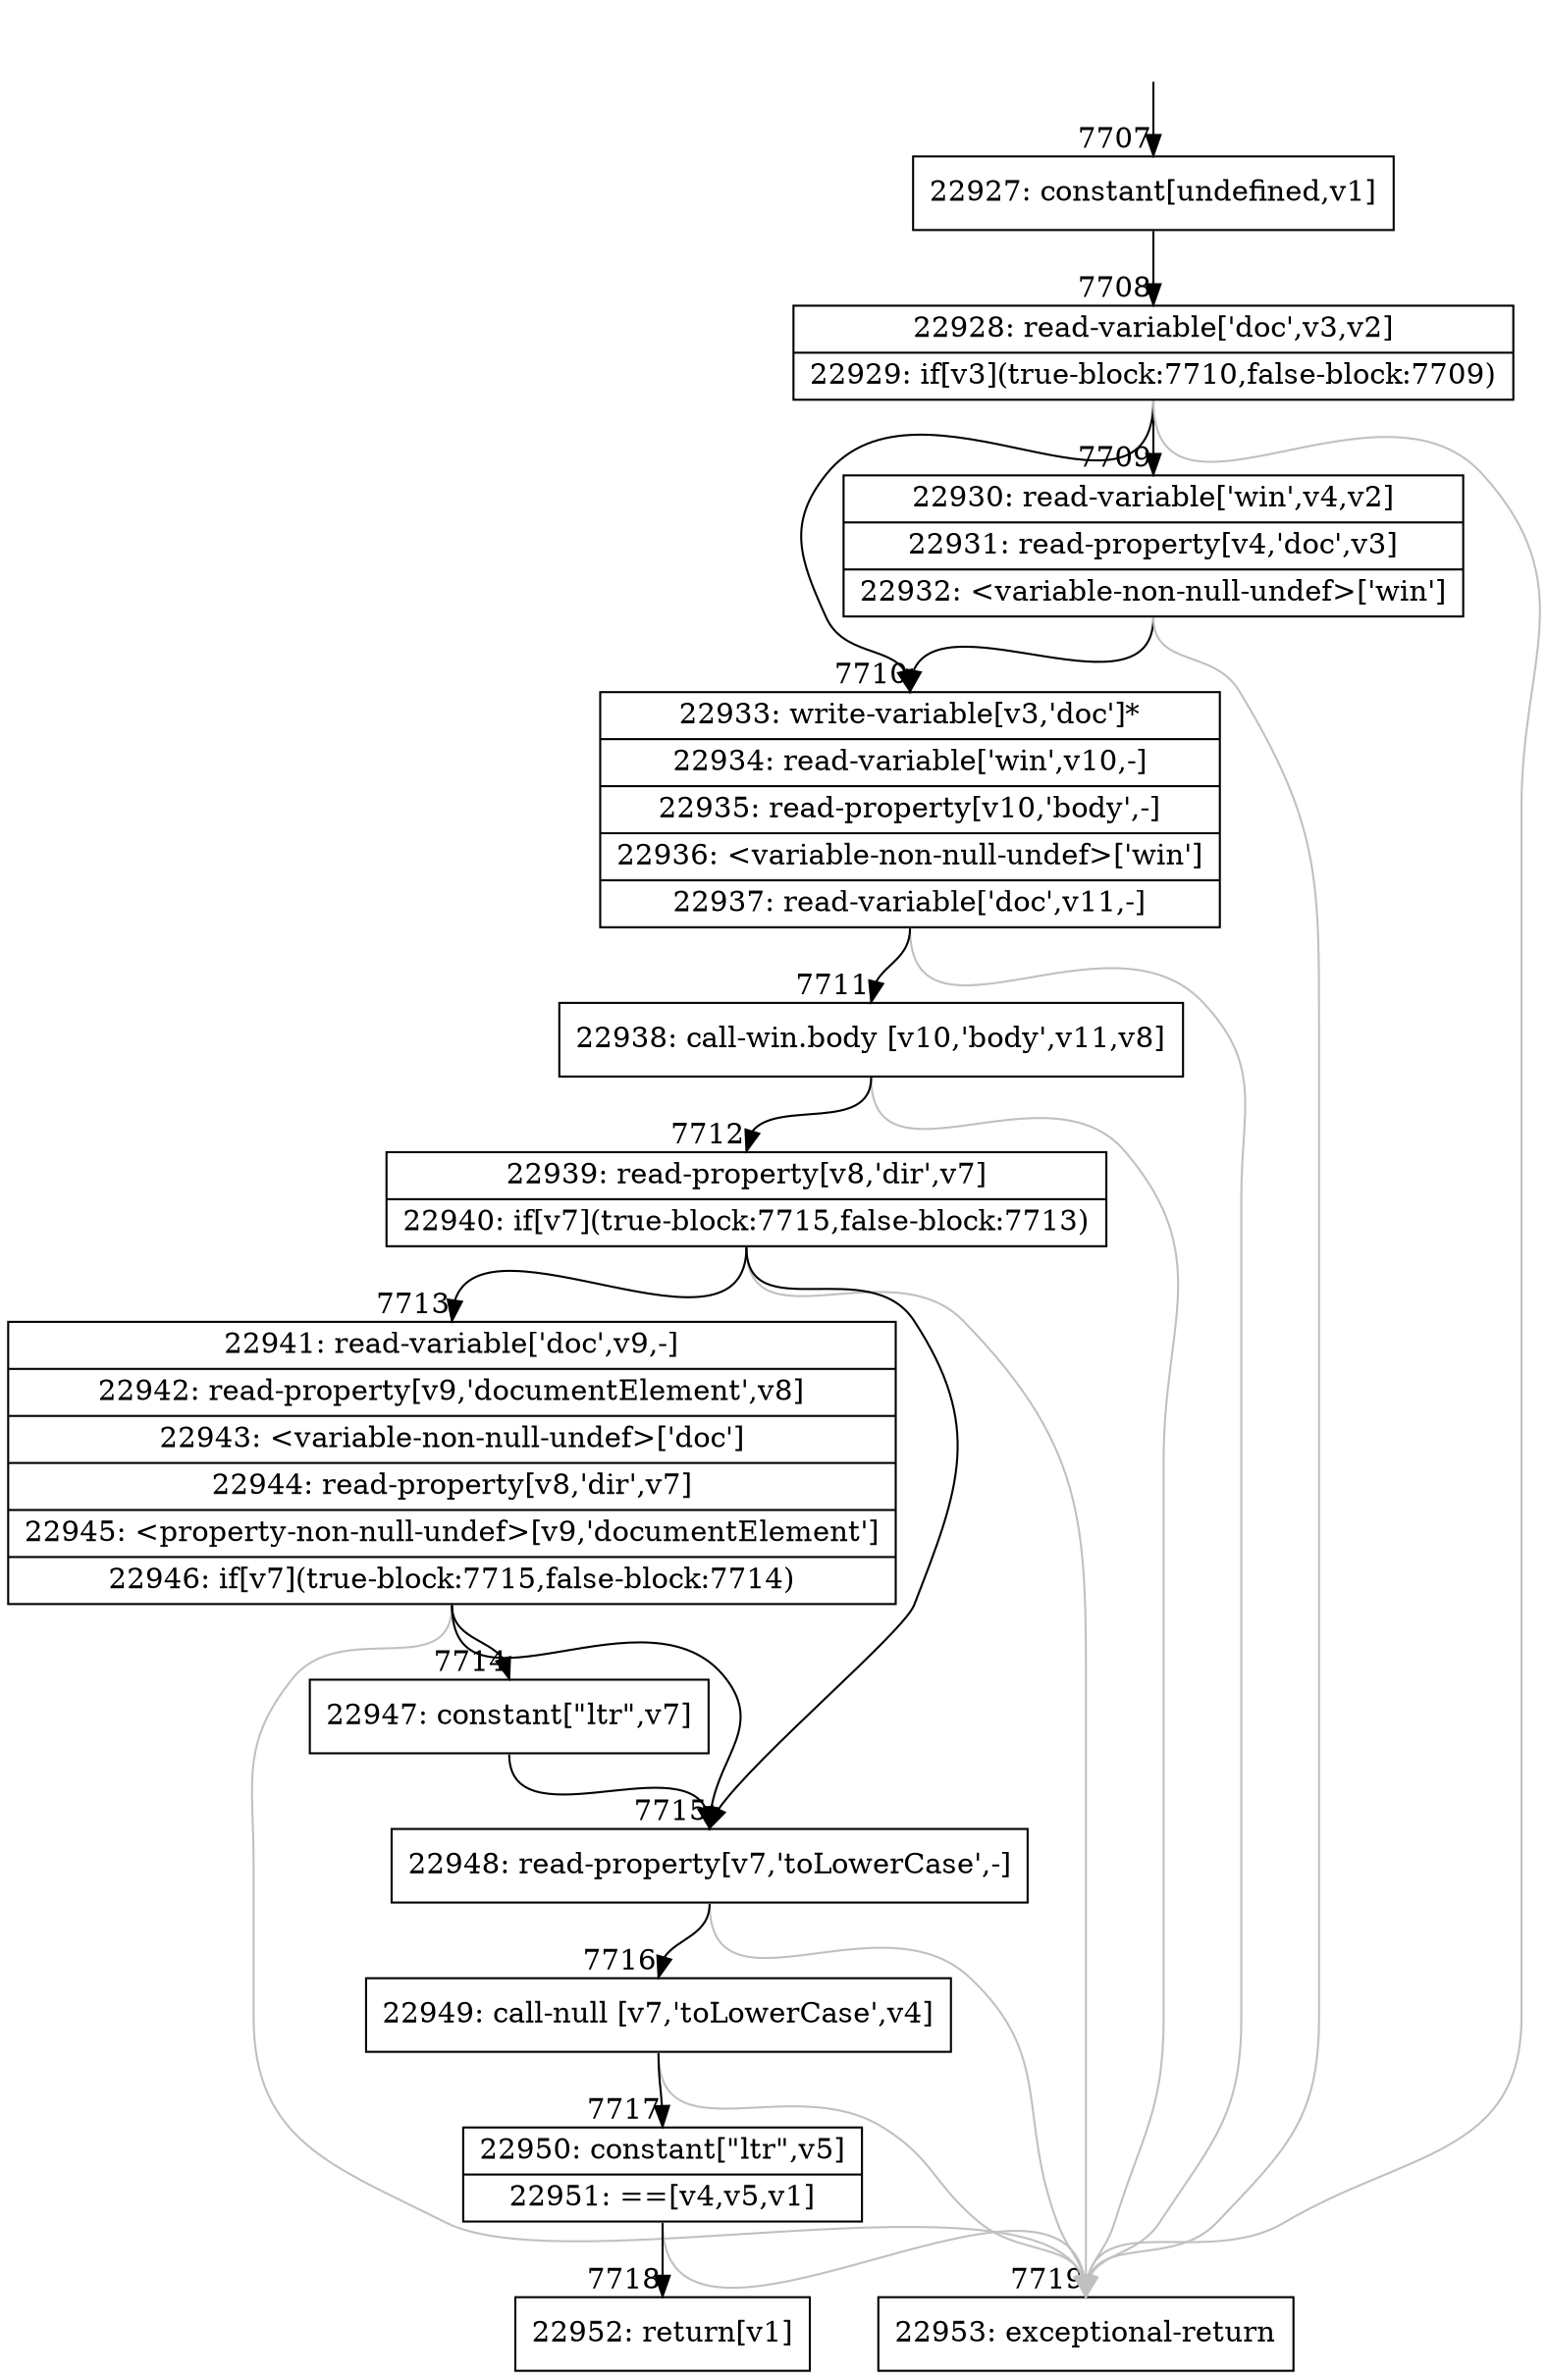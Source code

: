 digraph {
rankdir="TD"
BB_entry525[shape=none,label=""];
BB_entry525 -> BB7707 [tailport=s, headport=n, headlabel="    7707"]
BB7707 [shape=record label="{22927: constant[undefined,v1]}" ] 
BB7707 -> BB7708 [tailport=s, headport=n, headlabel="      7708"]
BB7708 [shape=record label="{22928: read-variable['doc',v3,v2]|22929: if[v3](true-block:7710,false-block:7709)}" ] 
BB7708 -> BB7710 [tailport=s, headport=n, headlabel="      7710"]
BB7708 -> BB7709 [tailport=s, headport=n, headlabel="      7709"]
BB7708 -> BB7719 [tailport=s, headport=n, color=gray, headlabel="      7719"]
BB7709 [shape=record label="{22930: read-variable['win',v4,v2]|22931: read-property[v4,'doc',v3]|22932: \<variable-non-null-undef\>['win']}" ] 
BB7709 -> BB7710 [tailport=s, headport=n]
BB7709 -> BB7719 [tailport=s, headport=n, color=gray]
BB7710 [shape=record label="{22933: write-variable[v3,'doc']*|22934: read-variable['win',v10,-]|22935: read-property[v10,'body',-]|22936: \<variable-non-null-undef\>['win']|22937: read-variable['doc',v11,-]}" ] 
BB7710 -> BB7711 [tailport=s, headport=n, headlabel="      7711"]
BB7710 -> BB7719 [tailport=s, headport=n, color=gray]
BB7711 [shape=record label="{22938: call-win.body [v10,'body',v11,v8]}" ] 
BB7711 -> BB7712 [tailport=s, headport=n, headlabel="      7712"]
BB7711 -> BB7719 [tailport=s, headport=n, color=gray]
BB7712 [shape=record label="{22939: read-property[v8,'dir',v7]|22940: if[v7](true-block:7715,false-block:7713)}" ] 
BB7712 -> BB7715 [tailport=s, headport=n, headlabel="      7715"]
BB7712 -> BB7713 [tailport=s, headport=n, headlabel="      7713"]
BB7712 -> BB7719 [tailport=s, headport=n, color=gray]
BB7713 [shape=record label="{22941: read-variable['doc',v9,-]|22942: read-property[v9,'documentElement',v8]|22943: \<variable-non-null-undef\>['doc']|22944: read-property[v8,'dir',v7]|22945: \<property-non-null-undef\>[v9,'documentElement']|22946: if[v7](true-block:7715,false-block:7714)}" ] 
BB7713 -> BB7715 [tailport=s, headport=n]
BB7713 -> BB7714 [tailport=s, headport=n, headlabel="      7714"]
BB7713 -> BB7719 [tailport=s, headport=n, color=gray]
BB7714 [shape=record label="{22947: constant[\"ltr\",v7]}" ] 
BB7714 -> BB7715 [tailport=s, headport=n]
BB7715 [shape=record label="{22948: read-property[v7,'toLowerCase',-]}" ] 
BB7715 -> BB7716 [tailport=s, headport=n, headlabel="      7716"]
BB7715 -> BB7719 [tailport=s, headport=n, color=gray]
BB7716 [shape=record label="{22949: call-null [v7,'toLowerCase',v4]}" ] 
BB7716 -> BB7717 [tailport=s, headport=n, headlabel="      7717"]
BB7716 -> BB7719 [tailport=s, headport=n, color=gray]
BB7717 [shape=record label="{22950: constant[\"ltr\",v5]|22951: ==[v4,v5,v1]}" ] 
BB7717 -> BB7718 [tailport=s, headport=n, headlabel="      7718"]
BB7717 -> BB7719 [tailport=s, headport=n, color=gray]
BB7718 [shape=record label="{22952: return[v1]}" ] 
BB7719 [shape=record label="{22953: exceptional-return}" ] 
//#$~ 10791
}
